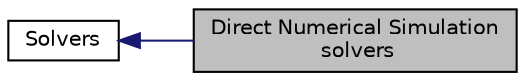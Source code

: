 digraph "Direct Numerical Simulation solvers"
{
  bgcolor="transparent";
  edge [fontname="Helvetica",fontsize="10",labelfontname="Helvetica",labelfontsize="10"];
  node [fontname="Helvetica",fontsize="10",shape=record];
  rankdir=LR;
  Node0 [label="Direct Numerical Simulation\l solvers",height=0.2,width=0.4,color="black", fillcolor="grey75", style="filled" fontcolor="black"];
  Node1 [label="Solvers",height=0.2,width=0.4,color="black",URL="$group__grpSolvers.html"];
  Node1->Node0 [shape=plaintext, color="midnightblue", dir="back", style="solid"];
}
